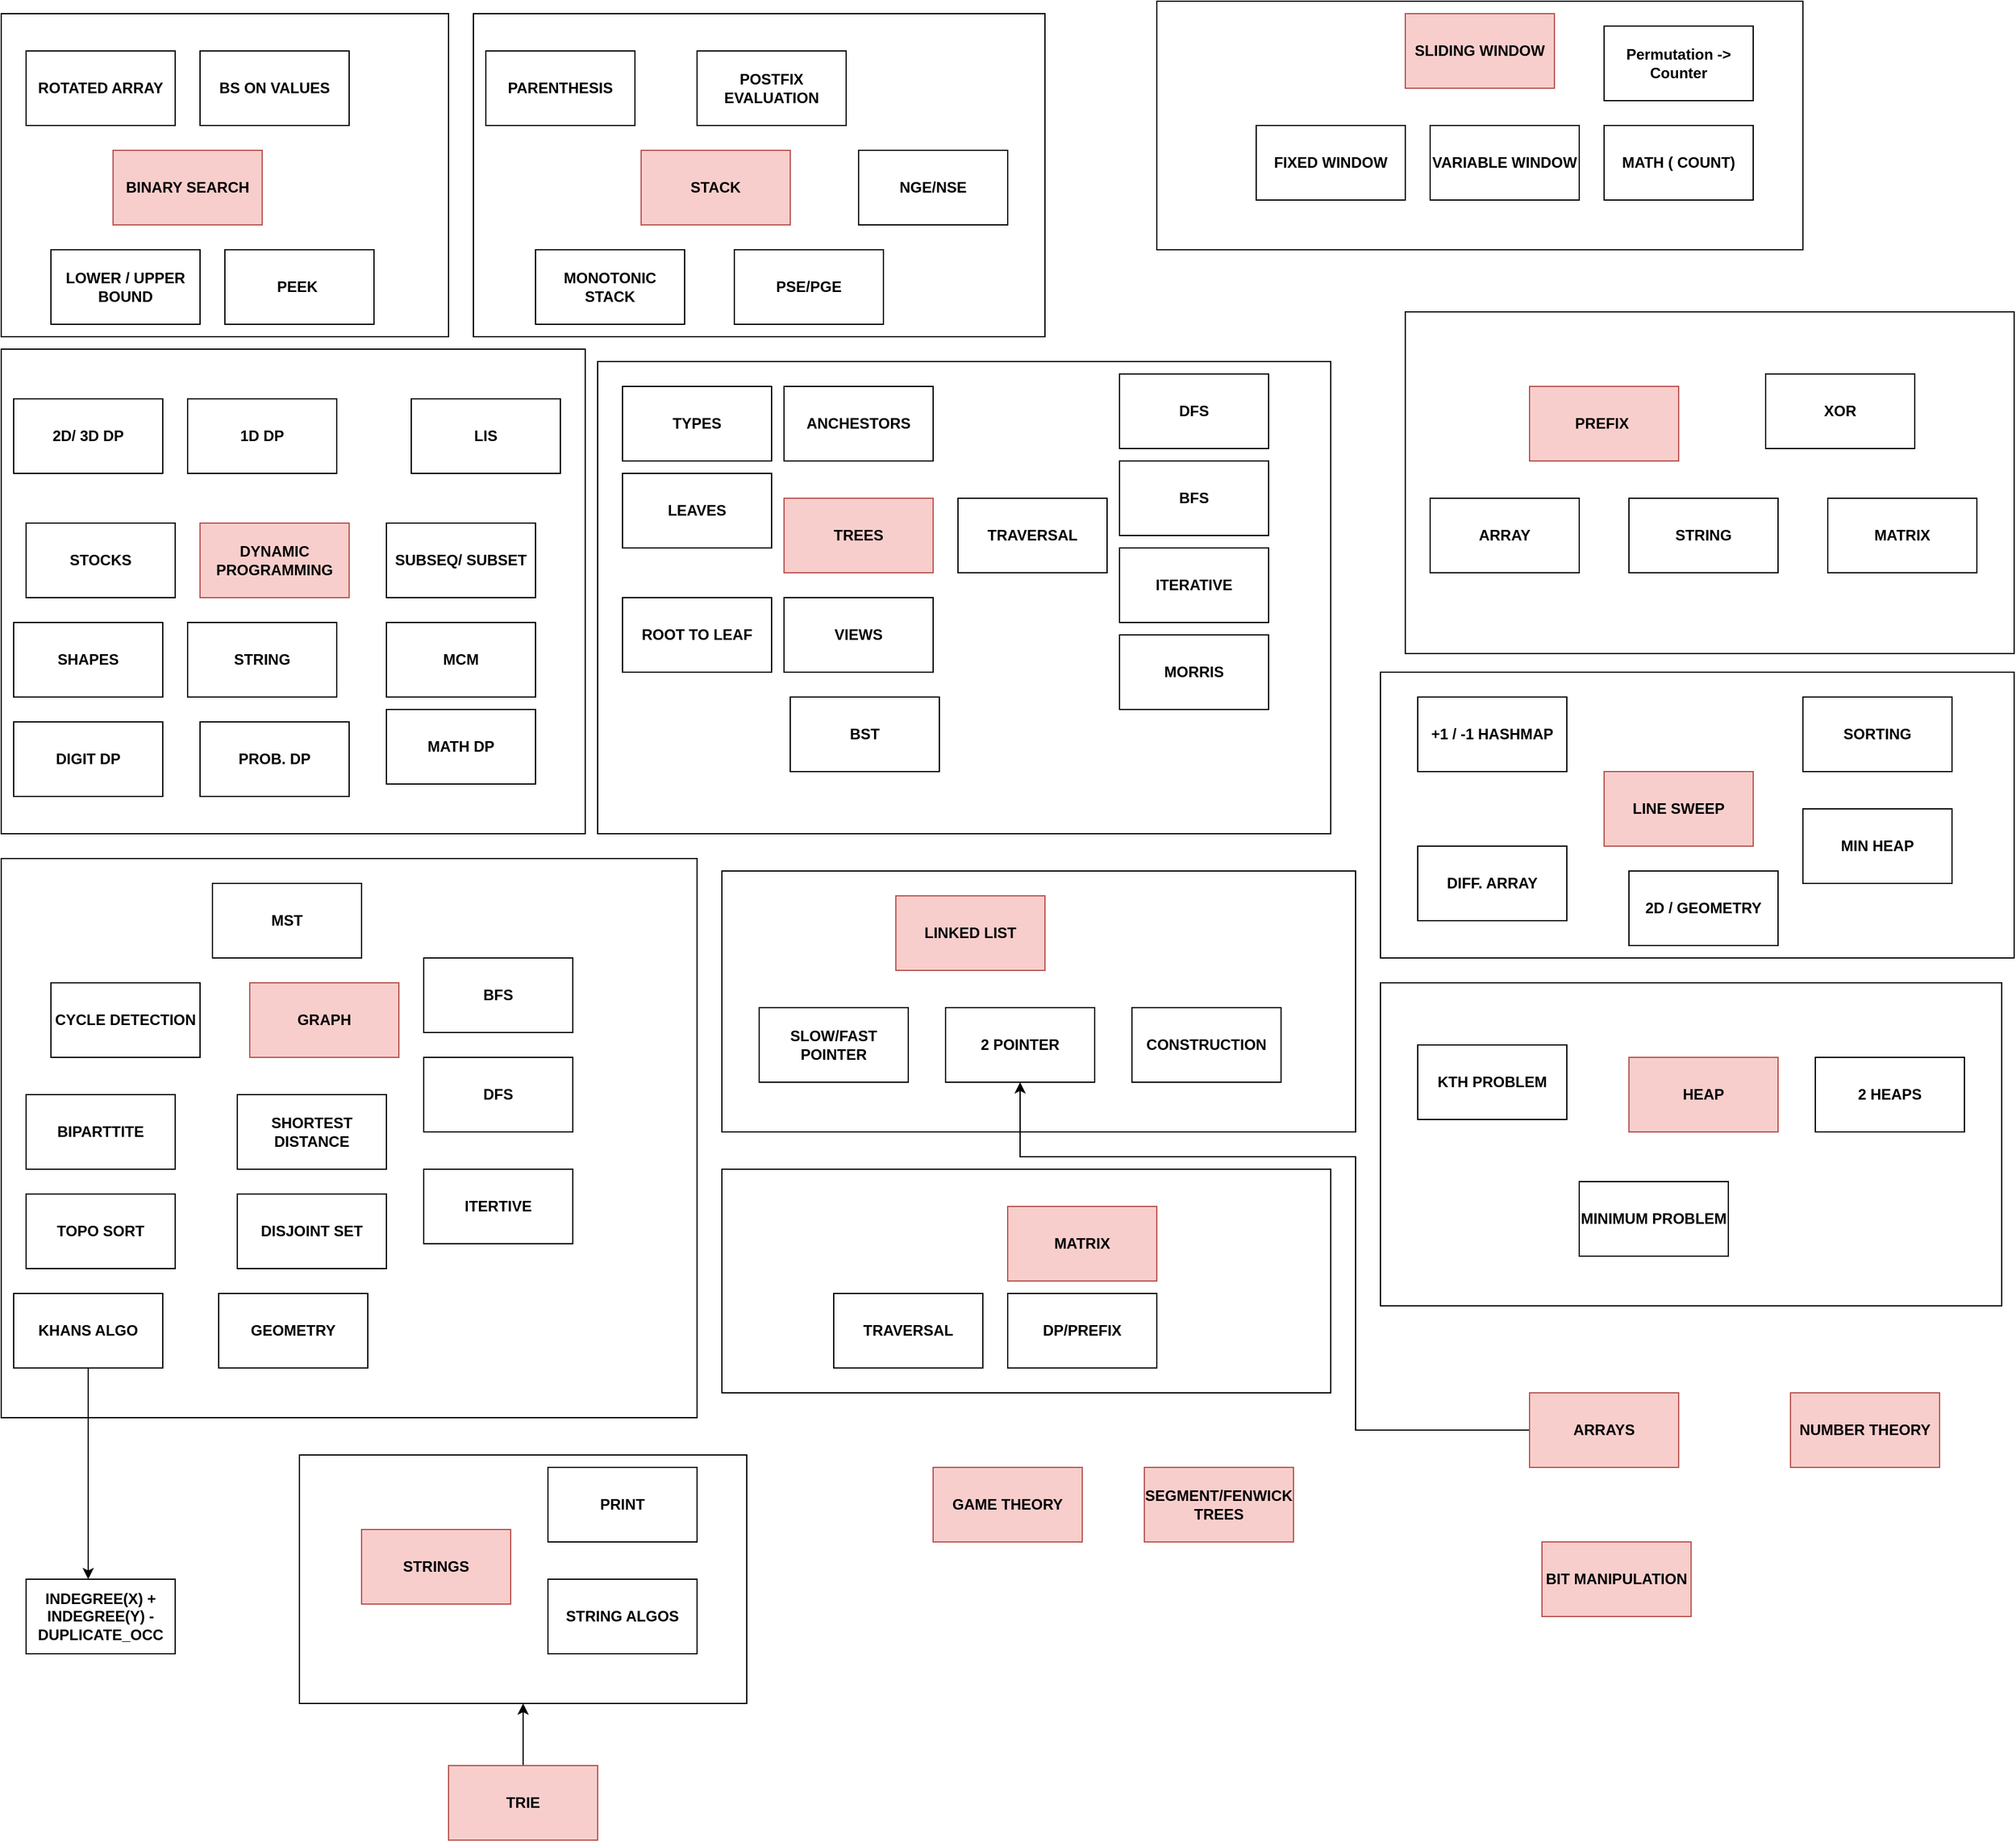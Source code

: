 <mxfile version="26.0.6">
  <diagram name="Page-1" id="dnJ8gBHItaRelVK294X2">
    <mxGraphModel dx="1105" dy="651" grid="1" gridSize="10" guides="1" tooltips="1" connect="1" arrows="1" fold="1" page="1" pageScale="1" pageWidth="3300" pageHeight="2339" math="0" shadow="0">
      <root>
        <mxCell id="0" />
        <mxCell id="1" parent="0" />
        <mxCell id="Z-WA0-gTG5--jsGy29tQ-19" value="" style="rounded=0;whiteSpace=wrap;html=1;fillColor=none;" parent="1" vertex="1">
          <mxGeometry x="590" y="700" width="510" height="210" as="geometry" />
        </mxCell>
        <mxCell id="kVo33UCh4dWI8IGFmwPP-129" value="" style="rounded=0;whiteSpace=wrap;html=1;fillColor=none;" parent="1" vertex="1">
          <mxGeometry x="1120" y="790" width="500" height="260" as="geometry" />
        </mxCell>
        <mxCell id="kVo33UCh4dWI8IGFmwPP-122" value="" style="rounded=0;whiteSpace=wrap;html=1;fillColor=none;" parent="1" vertex="1">
          <mxGeometry x="1120" y="540" width="510" height="230" as="geometry" />
        </mxCell>
        <mxCell id="kVo33UCh4dWI8IGFmwPP-64" value="" style="rounded=0;whiteSpace=wrap;html=1;fillColor=none;" parent="1" vertex="1">
          <mxGeometry x="390" y="10" width="460" height="260" as="geometry" />
        </mxCell>
        <mxCell id="kVo33UCh4dWI8IGFmwPP-116" value="" style="rounded=0;whiteSpace=wrap;html=1;fillColor=none;" parent="1" vertex="1">
          <mxGeometry x="1140" y="250" width="490" height="275" as="geometry" />
        </mxCell>
        <mxCell id="kVo33UCh4dWI8IGFmwPP-109" value="" style="rounded=0;whiteSpace=wrap;html=1;fillColor=none;" parent="1" vertex="1">
          <mxGeometry x="940" width="520" height="200" as="geometry" />
        </mxCell>
        <mxCell id="kVo33UCh4dWI8IGFmwPP-104" value="" style="rounded=0;whiteSpace=wrap;html=1;fillColor=none;" parent="1" vertex="1">
          <mxGeometry x="490" y="290" width="590" height="380" as="geometry" />
        </mxCell>
        <mxCell id="kVo33UCh4dWI8IGFmwPP-63" value="" style="rounded=0;whiteSpace=wrap;html=1;fillColor=none;" parent="1" vertex="1">
          <mxGeometry x="10" y="10" width="360" height="260" as="geometry" />
        </mxCell>
        <mxCell id="kVo33UCh4dWI8IGFmwPP-7" value="" style="group" parent="1" vertex="1" connectable="0">
          <mxGeometry x="50" y="200" width="120" height="60" as="geometry" />
        </mxCell>
        <mxCell id="kVo33UCh4dWI8IGFmwPP-4" value="" style="rounded=0;whiteSpace=wrap;html=1;" parent="kVo33UCh4dWI8IGFmwPP-7" vertex="1">
          <mxGeometry width="120" height="60" as="geometry" />
        </mxCell>
        <mxCell id="kVo33UCh4dWI8IGFmwPP-5" value="&lt;b&gt;LOWER / UPPER&lt;/b&gt;&lt;div&gt;&lt;b&gt;BOUND&lt;/b&gt;&lt;/div&gt;" style="text;strokeColor=none;align=center;fillColor=none;html=1;verticalAlign=middle;whiteSpace=wrap;rounded=0;" parent="kVo33UCh4dWI8IGFmwPP-7" vertex="1">
          <mxGeometry y="15" width="120" height="30" as="geometry" />
        </mxCell>
        <mxCell id="kVo33UCh4dWI8IGFmwPP-10" value="" style="group" parent="1" vertex="1" connectable="0">
          <mxGeometry x="190" y="200" width="120" height="60" as="geometry" />
        </mxCell>
        <mxCell id="kVo33UCh4dWI8IGFmwPP-11" value="" style="rounded=0;whiteSpace=wrap;html=1;" parent="kVo33UCh4dWI8IGFmwPP-10" vertex="1">
          <mxGeometry width="120" height="60" as="geometry" />
        </mxCell>
        <mxCell id="kVo33UCh4dWI8IGFmwPP-12" value="&lt;b&gt;PEEK&amp;nbsp;&lt;/b&gt;" style="text;strokeColor=none;align=center;fillColor=none;html=1;verticalAlign=middle;whiteSpace=wrap;rounded=0;" parent="kVo33UCh4dWI8IGFmwPP-10" vertex="1">
          <mxGeometry y="15" width="120" height="30" as="geometry" />
        </mxCell>
        <mxCell id="kVo33UCh4dWI8IGFmwPP-13" value="" style="group" parent="1" vertex="1" connectable="0">
          <mxGeometry x="30" y="40" width="120" height="60" as="geometry" />
        </mxCell>
        <mxCell id="kVo33UCh4dWI8IGFmwPP-14" value="" style="rounded=0;whiteSpace=wrap;html=1;" parent="kVo33UCh4dWI8IGFmwPP-13" vertex="1">
          <mxGeometry width="120" height="60" as="geometry" />
        </mxCell>
        <mxCell id="kVo33UCh4dWI8IGFmwPP-15" value="&lt;b&gt;ROTATED ARRAY&lt;/b&gt;" style="text;strokeColor=none;align=center;fillColor=none;html=1;verticalAlign=middle;whiteSpace=wrap;rounded=0;" parent="kVo33UCh4dWI8IGFmwPP-13" vertex="1">
          <mxGeometry y="15" width="120" height="30" as="geometry" />
        </mxCell>
        <mxCell id="kVo33UCh4dWI8IGFmwPP-18" value="" style="group" parent="1" vertex="1" connectable="0">
          <mxGeometry x="170" y="40" width="120" height="60" as="geometry" />
        </mxCell>
        <mxCell id="kVo33UCh4dWI8IGFmwPP-19" value="" style="rounded=0;whiteSpace=wrap;html=1;" parent="kVo33UCh4dWI8IGFmwPP-18" vertex="1">
          <mxGeometry width="120" height="60" as="geometry" />
        </mxCell>
        <mxCell id="kVo33UCh4dWI8IGFmwPP-20" value="&lt;b&gt;BS ON VALUES&lt;/b&gt;" style="text;strokeColor=none;align=center;fillColor=none;html=1;verticalAlign=middle;whiteSpace=wrap;rounded=0;" parent="kVo33UCh4dWI8IGFmwPP-18" vertex="1">
          <mxGeometry y="15" width="120" height="30" as="geometry" />
        </mxCell>
        <mxCell id="kVo33UCh4dWI8IGFmwPP-25" value="" style="group" parent="1" vertex="1" connectable="0">
          <mxGeometry x="525" y="120" width="120" height="60" as="geometry" />
        </mxCell>
        <mxCell id="kVo33UCh4dWI8IGFmwPP-26" value="" style="rounded=0;whiteSpace=wrap;html=1;fillColor=#f8cecc;strokeColor=#b85450;" parent="kVo33UCh4dWI8IGFmwPP-25" vertex="1">
          <mxGeometry width="120" height="60" as="geometry" />
        </mxCell>
        <mxCell id="kVo33UCh4dWI8IGFmwPP-27" value="&lt;b&gt;STACK&lt;/b&gt;" style="text;strokeColor=none;align=center;fillColor=none;html=1;verticalAlign=middle;whiteSpace=wrap;rounded=0;" parent="kVo33UCh4dWI8IGFmwPP-25" vertex="1">
          <mxGeometry y="15" width="120" height="30" as="geometry" />
        </mxCell>
        <mxCell id="kVo33UCh4dWI8IGFmwPP-29" value="" style="group" parent="1" vertex="1" connectable="0">
          <mxGeometry x="440" y="200" width="120" height="60" as="geometry" />
        </mxCell>
        <mxCell id="kVo33UCh4dWI8IGFmwPP-30" value="" style="rounded=0;whiteSpace=wrap;html=1;" parent="kVo33UCh4dWI8IGFmwPP-29" vertex="1">
          <mxGeometry width="120" height="60" as="geometry" />
        </mxCell>
        <mxCell id="kVo33UCh4dWI8IGFmwPP-31" value="&lt;b&gt;MONOTONIC STACK&lt;/b&gt;" style="text;strokeColor=none;align=center;fillColor=none;html=1;verticalAlign=middle;whiteSpace=wrap;rounded=0;" parent="kVo33UCh4dWI8IGFmwPP-29" vertex="1">
          <mxGeometry y="15" width="120" height="30" as="geometry" />
        </mxCell>
        <mxCell id="kVo33UCh4dWI8IGFmwPP-33" value="" style="group" parent="1" vertex="1" connectable="0">
          <mxGeometry x="570" y="40" width="120" height="60" as="geometry" />
        </mxCell>
        <mxCell id="kVo33UCh4dWI8IGFmwPP-34" value="" style="rounded=0;whiteSpace=wrap;html=1;" parent="kVo33UCh4dWI8IGFmwPP-33" vertex="1">
          <mxGeometry width="120" height="60" as="geometry" />
        </mxCell>
        <mxCell id="kVo33UCh4dWI8IGFmwPP-35" value="&lt;b&gt;POSTFIX EVALUATION&lt;/b&gt;" style="text;strokeColor=none;align=center;fillColor=none;html=1;verticalAlign=middle;whiteSpace=wrap;rounded=0;" parent="kVo33UCh4dWI8IGFmwPP-33" vertex="1">
          <mxGeometry y="15" width="120" height="30" as="geometry" />
        </mxCell>
        <mxCell id="kVo33UCh4dWI8IGFmwPP-38" value="" style="group" parent="1" vertex="1" connectable="0">
          <mxGeometry x="400" y="40" width="120" height="60" as="geometry" />
        </mxCell>
        <mxCell id="kVo33UCh4dWI8IGFmwPP-39" value="" style="rounded=0;whiteSpace=wrap;html=1;" parent="kVo33UCh4dWI8IGFmwPP-38" vertex="1">
          <mxGeometry width="120" height="60" as="geometry" />
        </mxCell>
        <mxCell id="kVo33UCh4dWI8IGFmwPP-40" value="&lt;b&gt;PARENTHESIS&lt;/b&gt;" style="text;strokeColor=none;align=center;fillColor=none;html=1;verticalAlign=middle;whiteSpace=wrap;rounded=0;" parent="kVo33UCh4dWI8IGFmwPP-38" vertex="1">
          <mxGeometry y="15" width="120" height="30" as="geometry" />
        </mxCell>
        <mxCell id="kVo33UCh4dWI8IGFmwPP-46" value="" style="group" parent="1" vertex="1" connectable="0">
          <mxGeometry x="170" y="420" width="120" height="60" as="geometry" />
        </mxCell>
        <mxCell id="kVo33UCh4dWI8IGFmwPP-47" value="&lt;b&gt;DYNAMIC&lt;/b&gt;&lt;div&gt;&lt;b&gt;PROGRAMMING&lt;/b&gt;&lt;/div&gt;" style="rounded=0;whiteSpace=wrap;html=1;fillColor=#f8cecc;strokeColor=#b85450;" parent="kVo33UCh4dWI8IGFmwPP-46" vertex="1">
          <mxGeometry width="120" height="60" as="geometry" />
        </mxCell>
        <mxCell id="kVo33UCh4dWI8IGFmwPP-50" value="" style="group" parent="1" vertex="1" connectable="0">
          <mxGeometry x="700" y="120" width="120" height="60" as="geometry" />
        </mxCell>
        <mxCell id="kVo33UCh4dWI8IGFmwPP-51" value="" style="rounded=0;whiteSpace=wrap;html=1;" parent="kVo33UCh4dWI8IGFmwPP-50" vertex="1">
          <mxGeometry width="120" height="60" as="geometry" />
        </mxCell>
        <mxCell id="kVo33UCh4dWI8IGFmwPP-52" value="&lt;b&gt;NGE/NSE&lt;/b&gt;" style="text;strokeColor=none;align=center;fillColor=none;html=1;verticalAlign=middle;whiteSpace=wrap;rounded=0;" parent="kVo33UCh4dWI8IGFmwPP-50" vertex="1">
          <mxGeometry y="15" width="120" height="30" as="geometry" />
        </mxCell>
        <mxCell id="kVo33UCh4dWI8IGFmwPP-57" value="" style="group" parent="1" vertex="1" connectable="0">
          <mxGeometry x="600" y="200" width="120" height="60" as="geometry" />
        </mxCell>
        <mxCell id="kVo33UCh4dWI8IGFmwPP-58" value="" style="rounded=0;whiteSpace=wrap;html=1;" parent="kVo33UCh4dWI8IGFmwPP-57" vertex="1">
          <mxGeometry width="120" height="60" as="geometry" />
        </mxCell>
        <mxCell id="kVo33UCh4dWI8IGFmwPP-59" value="&lt;b&gt;PSE/PGE&lt;/b&gt;" style="text;strokeColor=none;align=center;fillColor=none;html=1;verticalAlign=middle;whiteSpace=wrap;rounded=0;" parent="kVo33UCh4dWI8IGFmwPP-57" vertex="1">
          <mxGeometry y="15" width="120" height="30" as="geometry" />
        </mxCell>
        <mxCell id="kVo33UCh4dWI8IGFmwPP-65" value="" style="group" parent="1" vertex="1" connectable="0">
          <mxGeometry x="160" y="320" width="120" height="60" as="geometry" />
        </mxCell>
        <mxCell id="kVo33UCh4dWI8IGFmwPP-66" value="&lt;b&gt;1D DP&lt;/b&gt;" style="rounded=0;whiteSpace=wrap;html=1;" parent="kVo33UCh4dWI8IGFmwPP-65" vertex="1">
          <mxGeometry width="120" height="60" as="geometry" />
        </mxCell>
        <mxCell id="kVo33UCh4dWI8IGFmwPP-67" value="" style="group" parent="1" vertex="1" connectable="0">
          <mxGeometry x="20" y="320" width="550" height="820" as="geometry" />
        </mxCell>
        <mxCell id="kVo33UCh4dWI8IGFmwPP-68" value="&lt;b&gt;2D/ 3D DP&lt;/b&gt;" style="rounded=0;whiteSpace=wrap;html=1;" parent="kVo33UCh4dWI8IGFmwPP-67" vertex="1">
          <mxGeometry width="120" height="60" as="geometry" />
        </mxCell>
        <mxCell id="kVo33UCh4dWI8IGFmwPP-79" value="" style="rounded=0;whiteSpace=wrap;html=1;fillColor=none;" parent="kVo33UCh4dWI8IGFmwPP-67" vertex="1">
          <mxGeometry x="-10" y="-40" width="470" height="390" as="geometry" />
        </mxCell>
        <mxCell id="kVo33UCh4dWI8IGFmwPP-82" value="&lt;b&gt;DIGIT DP&lt;/b&gt;" style="rounded=0;whiteSpace=wrap;html=1;" parent="kVo33UCh4dWI8IGFmwPP-67" vertex="1">
          <mxGeometry y="260" width="120" height="60" as="geometry" />
        </mxCell>
        <mxCell id="kVo33UCh4dWI8IGFmwPP-83" value="&lt;b&gt;PROB. DP&lt;/b&gt;" style="rounded=0;whiteSpace=wrap;html=1;" parent="kVo33UCh4dWI8IGFmwPP-67" vertex="1">
          <mxGeometry x="150" y="260" width="120" height="60" as="geometry" />
        </mxCell>
        <mxCell id="kVo33UCh4dWI8IGFmwPP-84" value="&lt;b&gt;MATH DP&lt;/b&gt;" style="rounded=0;whiteSpace=wrap;html=1;" parent="kVo33UCh4dWI8IGFmwPP-67" vertex="1">
          <mxGeometry x="300" y="250" width="120" height="60" as="geometry" />
        </mxCell>
        <mxCell id="kVo33UCh4dWI8IGFmwPP-142" value="" style="rounded=0;whiteSpace=wrap;html=1;fillColor=none;" parent="kVo33UCh4dWI8IGFmwPP-67" vertex="1">
          <mxGeometry x="-10" y="370" width="560" height="450" as="geometry" />
        </mxCell>
        <mxCell id="Z-WA0-gTG5--jsGy29tQ-10" value="&lt;b&gt;GEOMETRY&lt;/b&gt;" style="rounded=0;whiteSpace=wrap;html=1;" parent="kVo33UCh4dWI8IGFmwPP-67" vertex="1">
          <mxGeometry x="165" y="720" width="120" height="60" as="geometry" />
        </mxCell>
        <mxCell id="kVo33UCh4dWI8IGFmwPP-69" value="" style="group" parent="1" vertex="1" connectable="0">
          <mxGeometry x="320" y="420" width="120" height="60" as="geometry" />
        </mxCell>
        <mxCell id="kVo33UCh4dWI8IGFmwPP-70" value="&lt;b&gt;SUBSEQ/ SUBSET&lt;/b&gt;" style="rounded=0;whiteSpace=wrap;html=1;" parent="kVo33UCh4dWI8IGFmwPP-69" vertex="1">
          <mxGeometry width="120" height="60" as="geometry" />
        </mxCell>
        <mxCell id="kVo33UCh4dWI8IGFmwPP-73" value="" style="group" parent="1" vertex="1" connectable="0">
          <mxGeometry x="30" y="420" width="120" height="60" as="geometry" />
        </mxCell>
        <mxCell id="kVo33UCh4dWI8IGFmwPP-74" value="&lt;b&gt;STOCKS&lt;/b&gt;" style="rounded=0;whiteSpace=wrap;html=1;" parent="kVo33UCh4dWI8IGFmwPP-73" vertex="1">
          <mxGeometry width="120" height="60" as="geometry" />
        </mxCell>
        <mxCell id="kVo33UCh4dWI8IGFmwPP-75" value="" style="group" parent="1" vertex="1" connectable="0">
          <mxGeometry x="340" y="320" width="120" height="60" as="geometry" />
        </mxCell>
        <mxCell id="kVo33UCh4dWI8IGFmwPP-76" value="&lt;b&gt;LIS&lt;/b&gt;" style="rounded=0;whiteSpace=wrap;html=1;" parent="kVo33UCh4dWI8IGFmwPP-75" vertex="1">
          <mxGeometry width="120" height="60" as="geometry" />
        </mxCell>
        <mxCell id="kVo33UCh4dWI8IGFmwPP-72" value="&lt;b&gt;STRING&lt;/b&gt;" style="rounded=0;whiteSpace=wrap;html=1;" parent="1" vertex="1">
          <mxGeometry x="160" y="500" width="120" height="60" as="geometry" />
        </mxCell>
        <mxCell id="kVo33UCh4dWI8IGFmwPP-77" value="&lt;b&gt;MCM&lt;/b&gt;" style="rounded=0;whiteSpace=wrap;html=1;" parent="1" vertex="1">
          <mxGeometry x="320" y="500" width="120" height="60" as="geometry" />
        </mxCell>
        <mxCell id="kVo33UCh4dWI8IGFmwPP-78" value="&lt;b&gt;SHAPES&lt;/b&gt;" style="rounded=0;whiteSpace=wrap;html=1;" parent="1" vertex="1">
          <mxGeometry x="20" y="500" width="120" height="60" as="geometry" />
        </mxCell>
        <mxCell id="kVo33UCh4dWI8IGFmwPP-91" value="&lt;b&gt;TREES&lt;/b&gt;" style="rounded=0;whiteSpace=wrap;html=1;fillColor=#f8cecc;strokeColor=#b85450;" parent="1" vertex="1">
          <mxGeometry x="640" y="400" width="120" height="60" as="geometry" />
        </mxCell>
        <mxCell id="kVo33UCh4dWI8IGFmwPP-92" value="&lt;b&gt;TRAVERSAL&lt;/b&gt;" style="rounded=0;whiteSpace=wrap;html=1;" parent="1" vertex="1">
          <mxGeometry x="780" y="400" width="120" height="60" as="geometry" />
        </mxCell>
        <mxCell id="kVo33UCh4dWI8IGFmwPP-93" value="&lt;b&gt;DFS&lt;/b&gt;" style="rounded=0;whiteSpace=wrap;html=1;" parent="1" vertex="1">
          <mxGeometry x="910" y="300" width="120" height="60" as="geometry" />
        </mxCell>
        <mxCell id="kVo33UCh4dWI8IGFmwPP-94" value="&lt;b&gt;BFS&lt;/b&gt;" style="rounded=0;whiteSpace=wrap;html=1;" parent="1" vertex="1">
          <mxGeometry x="910" y="370" width="120" height="60" as="geometry" />
        </mxCell>
        <mxCell id="kVo33UCh4dWI8IGFmwPP-95" value="&lt;b&gt;ITERATIVE&lt;/b&gt;" style="rounded=0;whiteSpace=wrap;html=1;" parent="1" vertex="1">
          <mxGeometry x="910" y="440" width="120" height="60" as="geometry" />
        </mxCell>
        <mxCell id="kVo33UCh4dWI8IGFmwPP-96" value="&lt;b&gt;MORRIS&lt;/b&gt;" style="rounded=0;whiteSpace=wrap;html=1;" parent="1" vertex="1">
          <mxGeometry x="910" y="510" width="120" height="60" as="geometry" />
        </mxCell>
        <mxCell id="kVo33UCh4dWI8IGFmwPP-99" value="&lt;b&gt;VIEWS&lt;/b&gt;" style="rounded=0;whiteSpace=wrap;html=1;" parent="1" vertex="1">
          <mxGeometry x="640" y="480" width="120" height="60" as="geometry" />
        </mxCell>
        <mxCell id="kVo33UCh4dWI8IGFmwPP-100" value="&lt;b&gt;ANCHESTORS&lt;/b&gt;" style="rounded=0;whiteSpace=wrap;html=1;" parent="1" vertex="1">
          <mxGeometry x="640" y="310" width="120" height="60" as="geometry" />
        </mxCell>
        <mxCell id="kVo33UCh4dWI8IGFmwPP-101" value="&lt;b&gt;LEAVES&lt;/b&gt;" style="rounded=0;whiteSpace=wrap;html=1;" parent="1" vertex="1">
          <mxGeometry x="510" y="380" width="120" height="60" as="geometry" />
        </mxCell>
        <mxCell id="kVo33UCh4dWI8IGFmwPP-102" value="&lt;b&gt;ROOT TO LEAF&lt;/b&gt;" style="rounded=0;whiteSpace=wrap;html=1;" parent="1" vertex="1">
          <mxGeometry x="510" y="480" width="120" height="60" as="geometry" />
        </mxCell>
        <mxCell id="kVo33UCh4dWI8IGFmwPP-103" value="&lt;b&gt;BST&lt;/b&gt;" style="rounded=0;whiteSpace=wrap;html=1;" parent="1" vertex="1">
          <mxGeometry x="645" y="560" width="120" height="60" as="geometry" />
        </mxCell>
        <mxCell id="kVo33UCh4dWI8IGFmwPP-105" value="&lt;b&gt;SLIDING WINDOW&lt;/b&gt;" style="rounded=0;whiteSpace=wrap;html=1;fillColor=#f8cecc;strokeColor=#b85450;" parent="1" vertex="1">
          <mxGeometry x="1140" y="10" width="120" height="60" as="geometry" />
        </mxCell>
        <mxCell id="kVo33UCh4dWI8IGFmwPP-106" value="&lt;b&gt;FIXED WINDOW&lt;/b&gt;" style="rounded=0;whiteSpace=wrap;html=1;" parent="1" vertex="1">
          <mxGeometry x="1020" y="100" width="120" height="60" as="geometry" />
        </mxCell>
        <mxCell id="kVo33UCh4dWI8IGFmwPP-107" value="&lt;b&gt;VARIABLE WINDOW&lt;/b&gt;" style="rounded=0;whiteSpace=wrap;html=1;" parent="1" vertex="1">
          <mxGeometry x="1160" y="100" width="120" height="60" as="geometry" />
        </mxCell>
        <mxCell id="kVo33UCh4dWI8IGFmwPP-108" value="&lt;b&gt;MATH ( COUNT)&lt;/b&gt;" style="rounded=0;whiteSpace=wrap;html=1;" parent="1" vertex="1">
          <mxGeometry x="1300" y="100" width="120" height="60" as="geometry" />
        </mxCell>
        <mxCell id="kVo33UCh4dWI8IGFmwPP-110" value="&lt;b&gt;PREFIX&amp;nbsp;&lt;/b&gt;" style="rounded=0;whiteSpace=wrap;html=1;fillColor=#f8cecc;strokeColor=#b85450;" parent="1" vertex="1">
          <mxGeometry x="1240" y="310" width="120" height="60" as="geometry" />
        </mxCell>
        <mxCell id="kVo33UCh4dWI8IGFmwPP-112" value="&lt;b&gt;ARRAY&lt;/b&gt;" style="rounded=0;whiteSpace=wrap;html=1;" parent="1" vertex="1">
          <mxGeometry x="1160" y="400" width="120" height="60" as="geometry" />
        </mxCell>
        <mxCell id="kVo33UCh4dWI8IGFmwPP-113" value="&lt;b&gt;STRING&lt;/b&gt;" style="rounded=0;whiteSpace=wrap;html=1;" parent="1" vertex="1">
          <mxGeometry x="1320" y="400" width="120" height="60" as="geometry" />
        </mxCell>
        <mxCell id="kVo33UCh4dWI8IGFmwPP-114" value="&lt;b&gt;XOR&lt;/b&gt;" style="rounded=0;whiteSpace=wrap;html=1;" parent="1" vertex="1">
          <mxGeometry x="1430" y="300" width="120" height="60" as="geometry" />
        </mxCell>
        <mxCell id="kVo33UCh4dWI8IGFmwPP-115" value="&lt;b&gt;MATRIX&lt;/b&gt;" style="rounded=0;whiteSpace=wrap;html=1;fillColor=#f8cecc;strokeColor=#b85450;" parent="1" vertex="1">
          <mxGeometry x="820" y="970" width="120" height="60" as="geometry" />
        </mxCell>
        <mxCell id="kVo33UCh4dWI8IGFmwPP-117" value="&lt;b&gt;LINE SWEEP&lt;/b&gt;" style="rounded=0;whiteSpace=wrap;html=1;fillColor=#f8cecc;strokeColor=#b85450;" parent="1" vertex="1">
          <mxGeometry x="1300" y="620" width="120" height="60" as="geometry" />
        </mxCell>
        <mxCell id="kVo33UCh4dWI8IGFmwPP-118" value="&lt;b&gt;+1 / -1 HASHMAP&lt;/b&gt;" style="rounded=0;whiteSpace=wrap;html=1;" parent="1" vertex="1">
          <mxGeometry x="1150" y="560" width="120" height="60" as="geometry" />
        </mxCell>
        <mxCell id="kVo33UCh4dWI8IGFmwPP-119" value="&lt;b&gt;SORTING&lt;/b&gt;" style="rounded=0;whiteSpace=wrap;html=1;" parent="1" vertex="1">
          <mxGeometry x="1460" y="560" width="120" height="60" as="geometry" />
        </mxCell>
        <mxCell id="kVo33UCh4dWI8IGFmwPP-120" value="&lt;b&gt;MIN HEAP&lt;/b&gt;" style="rounded=0;whiteSpace=wrap;html=1;" parent="1" vertex="1">
          <mxGeometry x="1460" y="650" width="120" height="60" as="geometry" />
        </mxCell>
        <mxCell id="kVo33UCh4dWI8IGFmwPP-121" value="&lt;b&gt;DIFF. ARRAY&lt;/b&gt;" style="rounded=0;whiteSpace=wrap;html=1;" parent="1" vertex="1">
          <mxGeometry x="1150" y="680" width="120" height="60" as="geometry" />
        </mxCell>
        <mxCell id="kVo33UCh4dWI8IGFmwPP-124" value="&lt;b&gt;BINARY SEARCH&lt;/b&gt;" style="rounded=0;whiteSpace=wrap;html=1;fillColor=#f8cecc;strokeColor=#b85450;" parent="1" vertex="1">
          <mxGeometry x="100" y="120" width="120" height="60" as="geometry" />
        </mxCell>
        <mxCell id="kVo33UCh4dWI8IGFmwPP-125" value="&lt;b&gt;HEAP&lt;/b&gt;" style="rounded=0;whiteSpace=wrap;html=1;fillColor=#f8cecc;strokeColor=#b85450;" parent="1" vertex="1">
          <mxGeometry x="1320" y="850" width="120" height="60" as="geometry" />
        </mxCell>
        <mxCell id="kVo33UCh4dWI8IGFmwPP-126" value="&lt;b&gt;KTH PROBLEM&lt;/b&gt;" style="rounded=0;whiteSpace=wrap;html=1;" parent="1" vertex="1">
          <mxGeometry x="1150" y="840" width="120" height="60" as="geometry" />
        </mxCell>
        <mxCell id="kVo33UCh4dWI8IGFmwPP-127" value="&lt;b&gt;MINIMUM PROBLEM&lt;/b&gt;" style="rounded=0;whiteSpace=wrap;html=1;" parent="1" vertex="1">
          <mxGeometry x="1280" y="950" width="120" height="60" as="geometry" />
        </mxCell>
        <mxCell id="kVo33UCh4dWI8IGFmwPP-128" value="&lt;b&gt;2 HEAPS&lt;/b&gt;" style="rounded=0;whiteSpace=wrap;html=1;" parent="1" vertex="1">
          <mxGeometry x="1470" y="850" width="120" height="60" as="geometry" />
        </mxCell>
        <mxCell id="kVo33UCh4dWI8IGFmwPP-130" value="&lt;b&gt;2D / GEOMETRY&lt;/b&gt;" style="rounded=0;whiteSpace=wrap;html=1;" parent="1" vertex="1">
          <mxGeometry x="1320" y="700" width="120" height="60" as="geometry" />
        </mxCell>
        <mxCell id="kVo33UCh4dWI8IGFmwPP-131" value="&lt;b&gt;GRAPH&lt;/b&gt;" style="rounded=0;whiteSpace=wrap;html=1;fillColor=#f8cecc;strokeColor=#b85450;" parent="1" vertex="1">
          <mxGeometry x="210" y="790" width="120" height="60" as="geometry" />
        </mxCell>
        <mxCell id="kVo33UCh4dWI8IGFmwPP-132" value="&lt;b&gt;BFS&lt;/b&gt;" style="rounded=0;whiteSpace=wrap;html=1;" parent="1" vertex="1">
          <mxGeometry x="350" y="770" width="120" height="60" as="geometry" />
        </mxCell>
        <mxCell id="kVo33UCh4dWI8IGFmwPP-133" value="&lt;b&gt;DFS&lt;/b&gt;" style="rounded=0;whiteSpace=wrap;html=1;" parent="1" vertex="1">
          <mxGeometry x="350" y="850" width="120" height="60" as="geometry" />
        </mxCell>
        <mxCell id="kVo33UCh4dWI8IGFmwPP-134" value="&lt;b&gt;ITERTIVE&lt;/b&gt;" style="rounded=0;whiteSpace=wrap;html=1;" parent="1" vertex="1">
          <mxGeometry x="350" y="940" width="120" height="60" as="geometry" />
        </mxCell>
        <mxCell id="kVo33UCh4dWI8IGFmwPP-135" value="&lt;b&gt;MST&lt;/b&gt;" style="rounded=0;whiteSpace=wrap;html=1;" parent="1" vertex="1">
          <mxGeometry x="180" y="710" width="120" height="60" as="geometry" />
        </mxCell>
        <mxCell id="kVo33UCh4dWI8IGFmwPP-136" value="&lt;b&gt;SHORTEST DISTANCE&lt;/b&gt;" style="rounded=0;whiteSpace=wrap;html=1;" parent="1" vertex="1">
          <mxGeometry x="200" y="880" width="120" height="60" as="geometry" />
        </mxCell>
        <mxCell id="kVo33UCh4dWI8IGFmwPP-137" value="&lt;b&gt;DISJOINT SET&lt;/b&gt;" style="rounded=0;whiteSpace=wrap;html=1;" parent="1" vertex="1">
          <mxGeometry x="200" y="960" width="120" height="60" as="geometry" />
        </mxCell>
        <mxCell id="kVo33UCh4dWI8IGFmwPP-138" value="&lt;b&gt;CYCLE DETECTION&lt;/b&gt;" style="rounded=0;whiteSpace=wrap;html=1;" parent="1" vertex="1">
          <mxGeometry x="50" y="790" width="120" height="60" as="geometry" />
        </mxCell>
        <mxCell id="kVo33UCh4dWI8IGFmwPP-139" value="&lt;b&gt;BIPARTTITE&lt;/b&gt;" style="rounded=0;whiteSpace=wrap;html=1;" parent="1" vertex="1">
          <mxGeometry x="30" y="880" width="120" height="60" as="geometry" />
        </mxCell>
        <mxCell id="kVo33UCh4dWI8IGFmwPP-140" value="&lt;b&gt;TOPO SORT&lt;/b&gt;" style="rounded=0;whiteSpace=wrap;html=1;" parent="1" vertex="1">
          <mxGeometry x="30" y="960" width="120" height="60" as="geometry" />
        </mxCell>
        <mxCell id="yne_ZxbJKSyjo9K32L60-7" style="edgeStyle=orthogonalEdgeStyle;rounded=0;orthogonalLoop=1;jettySize=auto;html=1;" parent="1" source="kVo33UCh4dWI8IGFmwPP-141" edge="1">
          <mxGeometry relative="1" as="geometry">
            <mxPoint x="80" y="1270" as="targetPoint" />
          </mxGeometry>
        </mxCell>
        <mxCell id="kVo33UCh4dWI8IGFmwPP-141" value="&lt;b&gt;KHANS ALGO&lt;/b&gt;" style="rounded=0;whiteSpace=wrap;html=1;" parent="1" vertex="1">
          <mxGeometry x="20" y="1040" width="120" height="60" as="geometry" />
        </mxCell>
        <mxCell id="yne_ZxbJKSyjo9K32L60-5" value="" style="edgeStyle=orthogonalEdgeStyle;rounded=0;orthogonalLoop=1;jettySize=auto;html=1;" parent="1" source="Z-WA0-gTG5--jsGy29tQ-1" target="yne_ZxbJKSyjo9K32L60-4" edge="1">
          <mxGeometry relative="1" as="geometry" />
        </mxCell>
        <mxCell id="Z-WA0-gTG5--jsGy29tQ-1" value="&lt;b&gt;TRIE&lt;/b&gt;" style="rounded=0;whiteSpace=wrap;html=1;fillColor=#f8cecc;strokeColor=#b85450;" parent="1" vertex="1">
          <mxGeometry x="370" y="1420" width="120" height="60" as="geometry" />
        </mxCell>
        <mxCell id="Z-WA0-gTG5--jsGy29tQ-2" value="&lt;b&gt;STRINGS&lt;/b&gt;" style="rounded=0;whiteSpace=wrap;html=1;fillColor=#f8cecc;strokeColor=#b85450;" parent="1" vertex="1">
          <mxGeometry x="300" y="1230" width="120" height="60" as="geometry" />
        </mxCell>
        <mxCell id="Z-WA0-gTG5--jsGy29tQ-3" value="&lt;b&gt;BIT MANIPULATION&lt;/b&gt;" style="rounded=0;whiteSpace=wrap;html=1;fillColor=#f8cecc;strokeColor=#b85450;" parent="1" vertex="1">
          <mxGeometry x="1250" y="1240" width="120" height="60" as="geometry" />
        </mxCell>
        <mxCell id="Z-WA0-gTG5--jsGy29tQ-4" value="&lt;b&gt;PRINT&lt;/b&gt;" style="rounded=0;whiteSpace=wrap;html=1;" parent="1" vertex="1">
          <mxGeometry x="450" y="1180" width="120" height="60" as="geometry" />
        </mxCell>
        <mxCell id="Z-WA0-gTG5--jsGy29tQ-5" value="&lt;b&gt;STRING ALGOS&lt;/b&gt;" style="rounded=0;whiteSpace=wrap;html=1;" parent="1" vertex="1">
          <mxGeometry x="450" y="1270" width="120" height="60" as="geometry" />
        </mxCell>
        <mxCell id="Z-WA0-gTG5--jsGy29tQ-6" value="&lt;b&gt;TYPES&lt;/b&gt;" style="rounded=0;whiteSpace=wrap;html=1;" parent="1" vertex="1">
          <mxGeometry x="510" y="310" width="120" height="60" as="geometry" />
        </mxCell>
        <mxCell id="Z-WA0-gTG5--jsGy29tQ-7" value="&lt;b&gt;MATRIX&lt;/b&gt;" style="rounded=0;whiteSpace=wrap;html=1;" parent="1" vertex="1">
          <mxGeometry x="1480" y="400" width="120" height="60" as="geometry" />
        </mxCell>
        <mxCell id="Z-WA0-gTG5--jsGy29tQ-8" value="&lt;b&gt;TRAVERSAL&lt;/b&gt;" style="rounded=0;whiteSpace=wrap;html=1;" parent="1" vertex="1">
          <mxGeometry x="680" y="1040" width="120" height="60" as="geometry" />
        </mxCell>
        <mxCell id="Z-WA0-gTG5--jsGy29tQ-9" value="&lt;b&gt;DP/PREFIX&lt;/b&gt;" style="rounded=0;whiteSpace=wrap;html=1;" parent="1" vertex="1">
          <mxGeometry x="820" y="1040" width="120" height="60" as="geometry" />
        </mxCell>
        <mxCell id="Z-WA0-gTG5--jsGy29tQ-11" value="&lt;b&gt;LINKED LIST&lt;/b&gt;" style="rounded=0;whiteSpace=wrap;html=1;fillColor=#f8cecc;strokeColor=#b85450;" parent="1" vertex="1">
          <mxGeometry x="730" y="720" width="120" height="60" as="geometry" />
        </mxCell>
        <mxCell id="Z-WA0-gTG5--jsGy29tQ-13" value="&lt;b&gt;2 POINTER&lt;/b&gt;" style="rounded=0;whiteSpace=wrap;html=1;" parent="1" vertex="1">
          <mxGeometry x="770" y="810" width="120" height="60" as="geometry" />
        </mxCell>
        <mxCell id="Z-WA0-gTG5--jsGy29tQ-14" value="&lt;b&gt;SLOW/FAST POINTER&lt;/b&gt;" style="rounded=0;whiteSpace=wrap;html=1;" parent="1" vertex="1">
          <mxGeometry x="620" y="810" width="120" height="60" as="geometry" />
        </mxCell>
        <mxCell id="Z-WA0-gTG5--jsGy29tQ-15" value="&lt;b&gt;CONSTRUCTION&lt;/b&gt;" style="rounded=0;whiteSpace=wrap;html=1;" parent="1" vertex="1">
          <mxGeometry x="920" y="810" width="120" height="60" as="geometry" />
        </mxCell>
        <mxCell id="Z-WA0-gTG5--jsGy29tQ-16" value="&lt;b&gt;SEGMENT/FENWICK TREES&lt;/b&gt;" style="rounded=0;whiteSpace=wrap;html=1;fillColor=#f8cecc;strokeColor=#b85450;" parent="1" vertex="1">
          <mxGeometry x="930" y="1180" width="120" height="60" as="geometry" />
        </mxCell>
        <mxCell id="Z-WA0-gTG5--jsGy29tQ-18" value="&lt;b&gt;GAME THEORY&lt;/b&gt;" style="rounded=0;whiteSpace=wrap;html=1;fillColor=#f8cecc;strokeColor=#b85450;" parent="1" vertex="1">
          <mxGeometry x="760" y="1180" width="120" height="60" as="geometry" />
        </mxCell>
        <mxCell id="Z-WA0-gTG5--jsGy29tQ-20" value="" style="rounded=0;whiteSpace=wrap;html=1;fillColor=none;" parent="1" vertex="1">
          <mxGeometry x="590" y="940" width="490" height="180" as="geometry" />
        </mxCell>
        <mxCell id="yne_ZxbJKSyjo9K32L60-3" style="edgeStyle=orthogonalEdgeStyle;rounded=0;orthogonalLoop=1;jettySize=auto;html=1;" parent="1" source="yne_ZxbJKSyjo9K32L60-1" target="Z-WA0-gTG5--jsGy29tQ-13" edge="1">
          <mxGeometry relative="1" as="geometry">
            <Array as="points">
              <mxPoint x="1100" y="1150" />
              <mxPoint x="1100" y="930" />
              <mxPoint x="830" y="930" />
            </Array>
          </mxGeometry>
        </mxCell>
        <mxCell id="yne_ZxbJKSyjo9K32L60-1" value="&lt;b&gt;ARRAYS&lt;/b&gt;" style="rounded=0;whiteSpace=wrap;html=1;fillColor=#f8cecc;strokeColor=#b85450;" parent="1" vertex="1">
          <mxGeometry x="1240" y="1120" width="120" height="60" as="geometry" />
        </mxCell>
        <mxCell id="yne_ZxbJKSyjo9K32L60-4" value="" style="rounded=0;whiteSpace=wrap;html=1;fillColor=none;" parent="1" vertex="1">
          <mxGeometry x="250" y="1170" width="360" height="200" as="geometry" />
        </mxCell>
        <mxCell id="yne_ZxbJKSyjo9K32L60-6" value="&lt;b&gt;NUMBER THEORY&lt;/b&gt;" style="rounded=0;whiteSpace=wrap;html=1;fillColor=#f8cecc;strokeColor=#b85450;" parent="1" vertex="1">
          <mxGeometry x="1450" y="1120" width="120" height="60" as="geometry" />
        </mxCell>
        <mxCell id="yne_ZxbJKSyjo9K32L60-8" value="&lt;b&gt;INDEGREE(X) + INDEGREE(Y) - DUPLICATE_OCC&lt;/b&gt;" style="rounded=0;whiteSpace=wrap;html=1;" parent="1" vertex="1">
          <mxGeometry x="30" y="1270" width="120" height="60" as="geometry" />
        </mxCell>
        <mxCell id="eaI0EiwKVjg_0uE5QHwv-1" value="&lt;b&gt;Permutation -&amp;gt; Counter&lt;/b&gt;" style="rounded=0;whiteSpace=wrap;html=1;" vertex="1" parent="1">
          <mxGeometry x="1300" y="20" width="120" height="60" as="geometry" />
        </mxCell>
      </root>
    </mxGraphModel>
  </diagram>
</mxfile>
